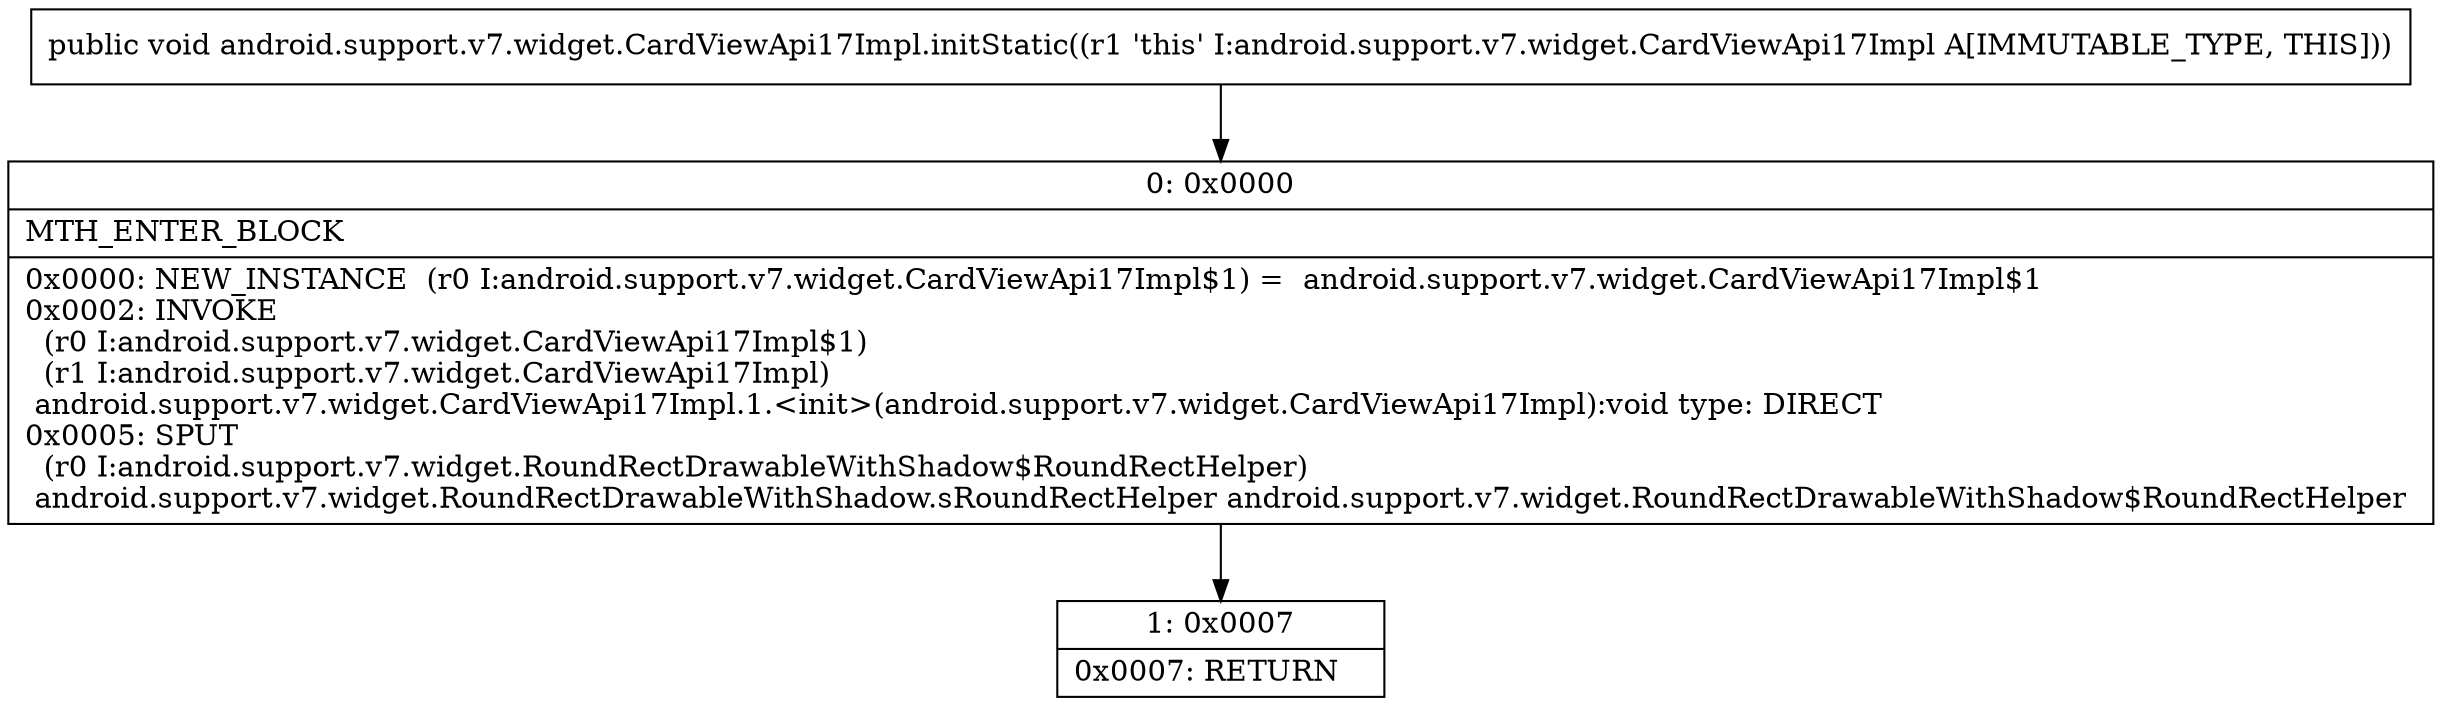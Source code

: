 digraph "CFG forandroid.support.v7.widget.CardViewApi17Impl.initStatic()V" {
Node_0 [shape=record,label="{0\:\ 0x0000|MTH_ENTER_BLOCK\l|0x0000: NEW_INSTANCE  (r0 I:android.support.v7.widget.CardViewApi17Impl$1) =  android.support.v7.widget.CardViewApi17Impl$1 \l0x0002: INVOKE  \l  (r0 I:android.support.v7.widget.CardViewApi17Impl$1)\l  (r1 I:android.support.v7.widget.CardViewApi17Impl)\l android.support.v7.widget.CardViewApi17Impl.1.\<init\>(android.support.v7.widget.CardViewApi17Impl):void type: DIRECT \l0x0005: SPUT  \l  (r0 I:android.support.v7.widget.RoundRectDrawableWithShadow$RoundRectHelper)\l android.support.v7.widget.RoundRectDrawableWithShadow.sRoundRectHelper android.support.v7.widget.RoundRectDrawableWithShadow$RoundRectHelper \l}"];
Node_1 [shape=record,label="{1\:\ 0x0007|0x0007: RETURN   \l}"];
MethodNode[shape=record,label="{public void android.support.v7.widget.CardViewApi17Impl.initStatic((r1 'this' I:android.support.v7.widget.CardViewApi17Impl A[IMMUTABLE_TYPE, THIS])) }"];
MethodNode -> Node_0;
Node_0 -> Node_1;
}

